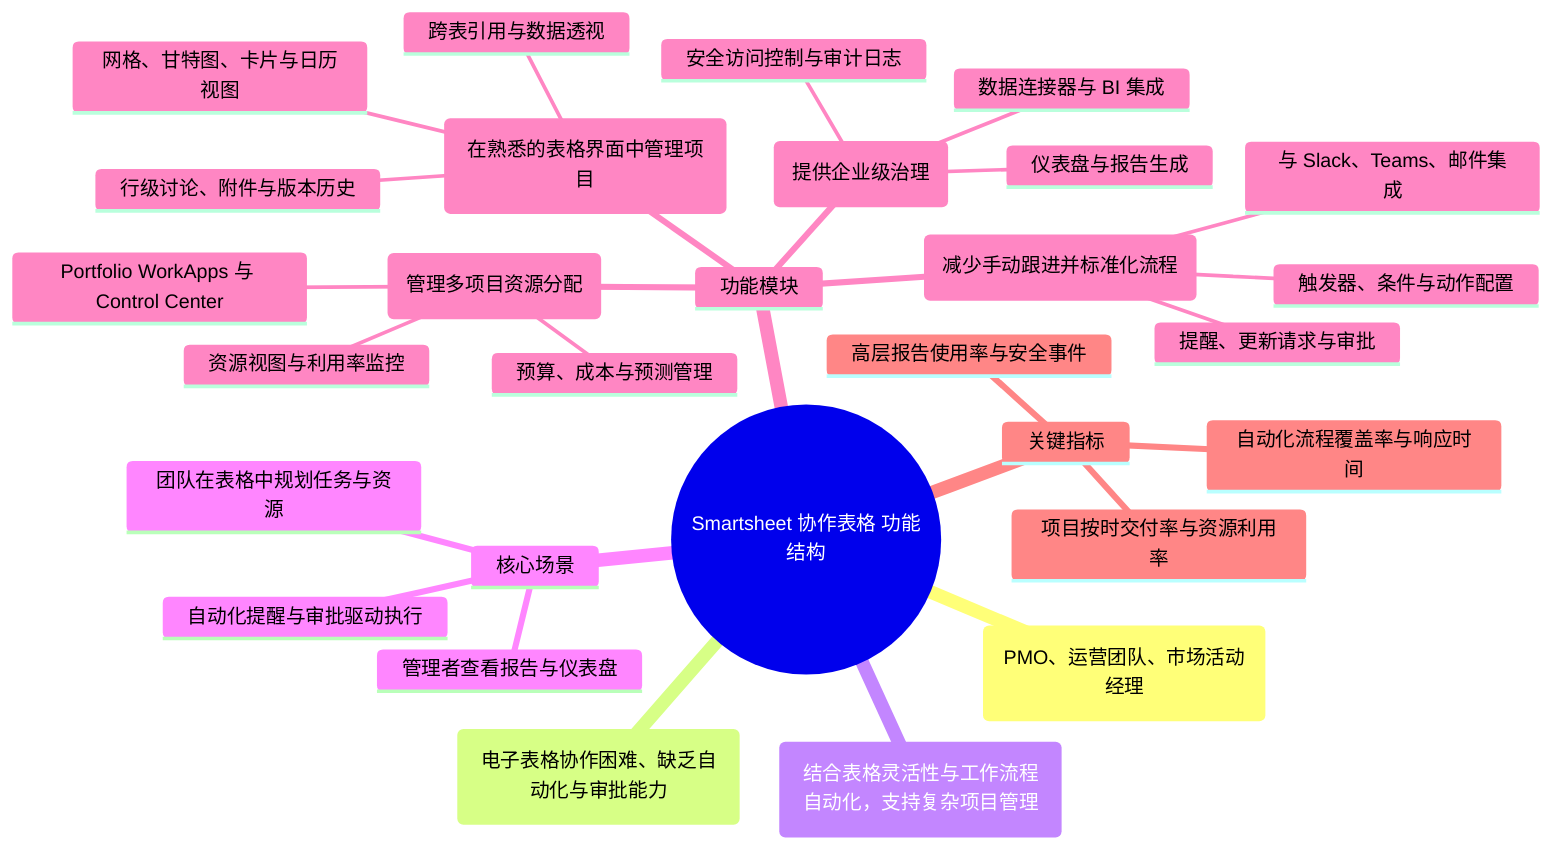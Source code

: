 %% Auto-generated by scripts/generate_assets.py
mindmap
  root((Smartsheet 协作表格 功能结构))
    目标用户(PMO、运营团队、市场活动经理)
    核心痛点(电子表格协作困难、缺乏自动化与审批能力)
    价值主张(结合表格灵活性与工作流程自动化，支持复杂项目管理)
    核心场景
      团队在表格中规划任务与资源
      自动化提醒与审批驱动执行
      管理者查看报告与仪表盘
    功能模块
      表格与视图(在熟悉的表格界面中管理项目)
        网格、甘特图、卡片与日历视图
        行级讨论、附件与版本历史
        跨表引用与数据透视
      自动化工作流(减少手动跟进并标准化流程)
        触发器、条件与动作配置
        提醒、更新请求与审批
        与 Slack、Teams、邮件集成
      资源与投资组合(管理多项目资源分配)
        资源视图与利用率监控
        Portfolio WorkApps 与 Control Center
        预算、成本与预测管理
      报告与安全(提供企业级治理)
        仪表盘与报告生成
        数据连接器与 BI 集成
        安全访问控制与审计日志
    关键指标
      项目按时交付率与资源利用率
      自动化流程覆盖率与响应时间
      高层报告使用率与安全事件